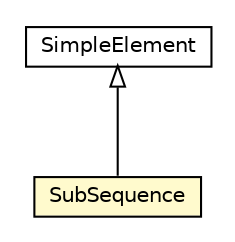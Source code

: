 #!/usr/local/bin/dot
#
# Class diagram 
# Generated by UMLGraph version 5.1 (http://www.umlgraph.org/)
#

digraph G {
	edge [fontname="Helvetica",fontsize=10,labelfontname="Helvetica",labelfontsize=10];
	node [fontname="Helvetica",fontsize=10,shape=plaintext];
	nodesep=0.25;
	ranksep=0.5;
	// uk.gov.nationalarchives.droid.base.SimpleElement
	c2202 [label=<<table title="uk.gov.nationalarchives.droid.base.SimpleElement" border="0" cellborder="1" cellspacing="0" cellpadding="2" port="p" href="../base/SimpleElement.html">
		<tr><td><table border="0" cellspacing="0" cellpadding="1">
<tr><td align="center" balign="center"> SimpleElement </td></tr>
		</table></td></tr>
		</table>>, fontname="Helvetica", fontcolor="black", fontsize=10.0];
	// uk.gov.nationalarchives.droid.signatureFile.SubSequence
	c2208 [label=<<table title="uk.gov.nationalarchives.droid.signatureFile.SubSequence" border="0" cellborder="1" cellspacing="0" cellpadding="2" port="p" bgcolor="lemonChiffon" href="./SubSequence.html">
		<tr><td><table border="0" cellspacing="0" cellpadding="1">
<tr><td align="center" balign="center"> SubSequence </td></tr>
		</table></td></tr>
		</table>>, fontname="Helvetica", fontcolor="black", fontsize=10.0];
	//uk.gov.nationalarchives.droid.signatureFile.SubSequence extends uk.gov.nationalarchives.droid.base.SimpleElement
	c2202:p -> c2208:p [dir=back,arrowtail=empty];
}

